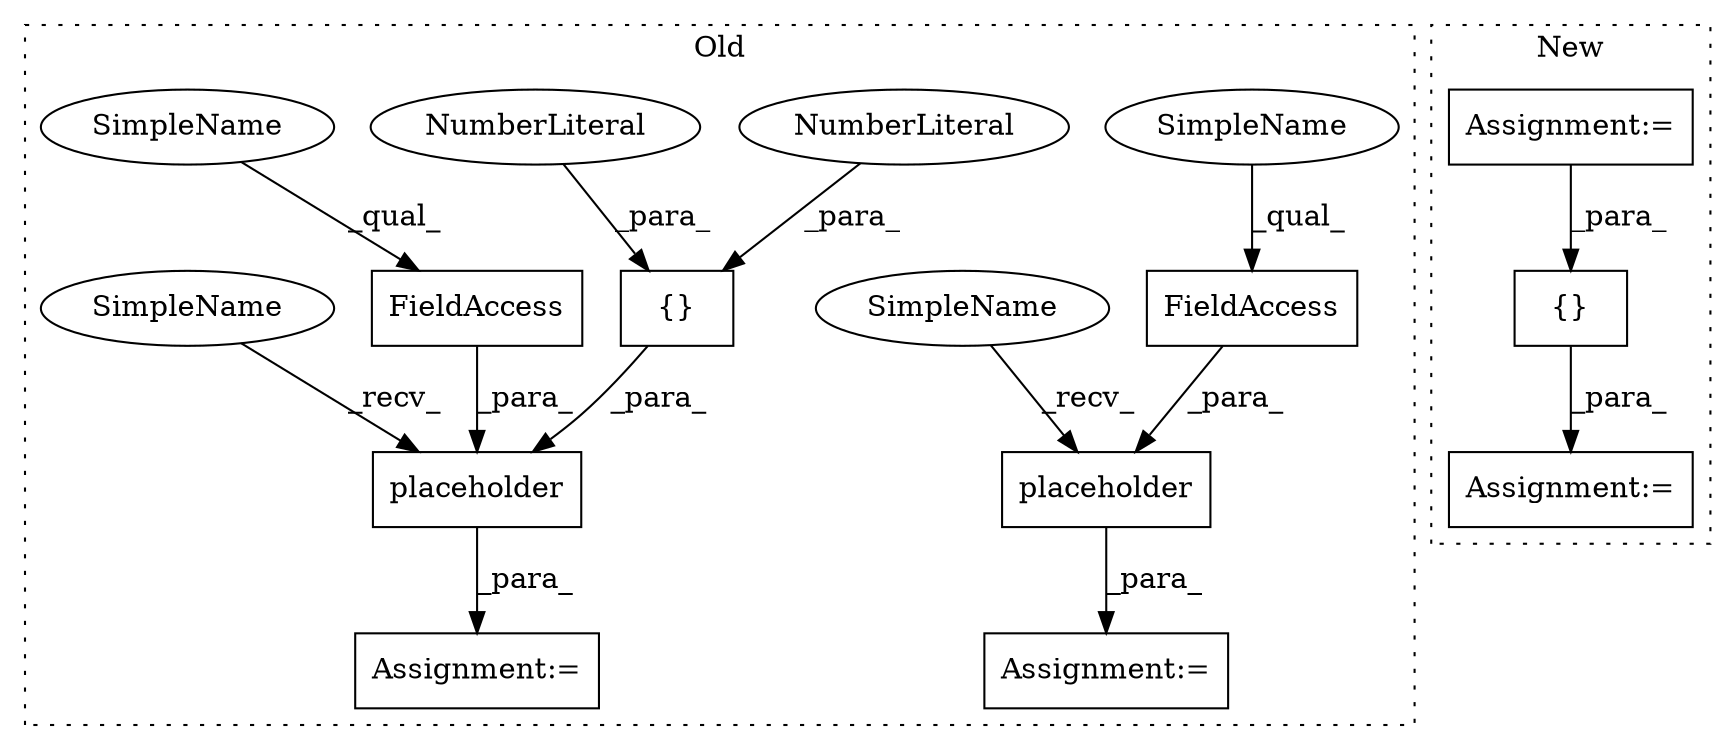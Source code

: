 digraph G {
subgraph cluster0 {
1 [label="placeholder" a="32" s="28692,28737" l="12,1" shape="box"];
3 [label="Assignment:=" a="7" s="28680" l="1" shape="box"];
5 [label="FieldAccess" a="22" s="28704" l="18" shape="box"];
6 [label="{}" a="4" s="28732,28736" l="1,1" shape="box"];
7 [label="NumberLiteral" a="34" s="28735" l="1" shape="ellipse"];
8 [label="NumberLiteral" a="34" s="28733" l="1" shape="ellipse"];
9 [label="FieldAccess" a="22" s="28772" l="18" shape="box"];
10 [label="placeholder" a="32" s="28760,28805" l="12,1" shape="box"];
12 [label="Assignment:=" a="7" s="28748" l="1" shape="box"];
13 [label="SimpleName" a="42" s="28749" l="10" shape="ellipse"];
14 [label="SimpleName" a="42" s="28772" l="10" shape="ellipse"];
15 [label="SimpleName" a="42" s="28704" l="10" shape="ellipse"];
16 [label="SimpleName" a="42" s="28681" l="10" shape="ellipse"];
label = "Old";
style="dotted";
}
subgraph cluster1 {
2 [label="{}" a="4" s="27523,27535" l="1,1" shape="box"];
4 [label="Assignment:=" a="7" s="27504" l="1" shape="box"];
11 [label="Assignment:=" a="7" s="27463" l="1" shape="box"];
label = "New";
style="dotted";
}
1 -> 3 [label="_para_"];
2 -> 4 [label="_para_"];
5 -> 1 [label="_para_"];
6 -> 1 [label="_para_"];
7 -> 6 [label="_para_"];
8 -> 6 [label="_para_"];
9 -> 10 [label="_para_"];
10 -> 12 [label="_para_"];
11 -> 2 [label="_para_"];
13 -> 10 [label="_recv_"];
14 -> 9 [label="_qual_"];
15 -> 5 [label="_qual_"];
16 -> 1 [label="_recv_"];
}